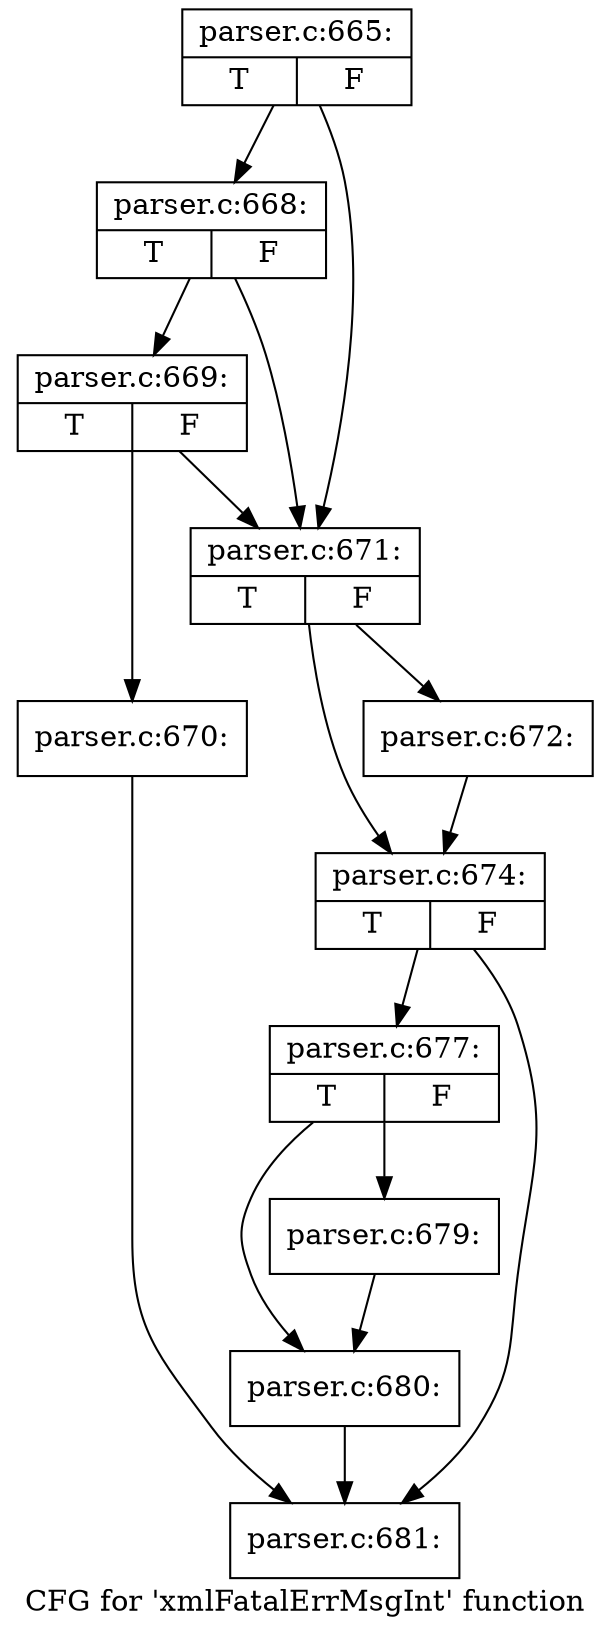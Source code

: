 digraph "CFG for 'xmlFatalErrMsgInt' function" {
	label="CFG for 'xmlFatalErrMsgInt' function";

	Node0x5ff7cd0 [shape=record,label="{parser.c:665:|{<s0>T|<s1>F}}"];
	Node0x5ff7cd0 -> Node0x5ffd3d0;
	Node0x5ff7cd0 -> Node0x5ffd300;
	Node0x5ffd3d0 [shape=record,label="{parser.c:668:|{<s0>T|<s1>F}}"];
	Node0x5ffd3d0 -> Node0x5ffd350;
	Node0x5ffd3d0 -> Node0x5ffd300;
	Node0x5ffd350 [shape=record,label="{parser.c:669:|{<s0>T|<s1>F}}"];
	Node0x5ffd350 -> Node0x5ffd2b0;
	Node0x5ffd350 -> Node0x5ffd300;
	Node0x5ffd2b0 [shape=record,label="{parser.c:670:}"];
	Node0x5ffd2b0 -> Node0x5fff1a0;
	Node0x5ffd300 [shape=record,label="{parser.c:671:|{<s0>T|<s1>F}}"];
	Node0x5ffd300 -> Node0x5ffde40;
	Node0x5ffd300 -> Node0x5ffde90;
	Node0x5ffde40 [shape=record,label="{parser.c:672:}"];
	Node0x5ffde40 -> Node0x5ffde90;
	Node0x5ffde90 [shape=record,label="{parser.c:674:|{<s0>T|<s1>F}}"];
	Node0x5ffde90 -> Node0x5fff150;
	Node0x5ffde90 -> Node0x5fff1a0;
	Node0x5fff150 [shape=record,label="{parser.c:677:|{<s0>T|<s1>F}}"];
	Node0x5fff150 -> Node0x575b7c0;
	Node0x5fff150 -> Node0x575b810;
	Node0x575b7c0 [shape=record,label="{parser.c:679:}"];
	Node0x575b7c0 -> Node0x575b810;
	Node0x575b810 [shape=record,label="{parser.c:680:}"];
	Node0x575b810 -> Node0x5fff1a0;
	Node0x5fff1a0 [shape=record,label="{parser.c:681:}"];
}
